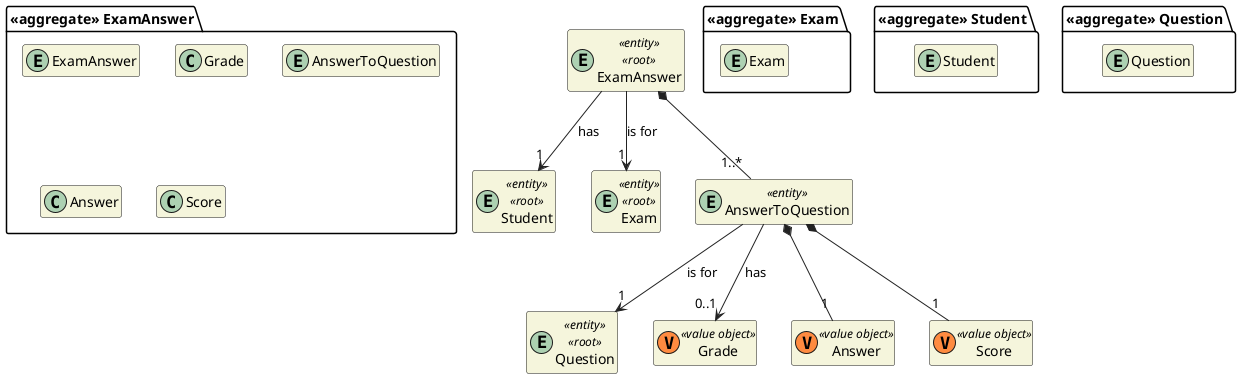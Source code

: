 @startuml US2005_DM
'https://plantuml.com/class-diagram

skinparam classAttributeIconSize 0
hide empty attributes
hide empty methods
skinparam classBackgroundColor beige
skinparam ArrowColor #222222

package "<<aggregate>> Exam" {
  entity Exam
}

package "<<aggregate>> Student" {
  entity Student
}

entity Student <<entity>> <<root>> {
}

package "<<aggregate>> Question" {
  entity Question
}

entity Question <<entity>> <<root>> {
}

package "<<aggregate>> ExamAnswer" {
  entity ExamAnswer

  class Grade

  entity AnswerToQuestion
  class Answer
  class Score
}

entity ExamAnswer <<entity>> <<root>> {}

class Grade <<(V,#FF8B40) value object>> {}
class Answer <<(V,#FF8B40) value object>> {}
class Score <<(V,#FF8B40) value object>> {}

entity Exam <<entity>> <<root>> {}
entity AnswerToQuestion <<entity>> {}

ExamAnswer --> "1" Student : has
ExamAnswer --> "1" Exam : is for
AnswerToQuestion --> "0..1" Grade : has

AnswerToQuestion --> "1" Question : is for
AnswerToQuestion *-- "1" Answer
AnswerToQuestion *-- "1" Score

ExamAnswer *-- "1..*" AnswerToQuestion

@enduml
